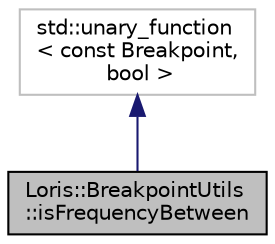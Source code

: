 digraph "Loris::BreakpointUtils::isFrequencyBetween"
{
 // LATEX_PDF_SIZE
  edge [fontname="Helvetica",fontsize="10",labelfontname="Helvetica",labelfontsize="10"];
  node [fontname="Helvetica",fontsize="10",shape=record];
  Node1 [label="Loris::BreakpointUtils\l::isFrequencyBetween",height=0.2,width=0.4,color="black", fillcolor="grey75", style="filled", fontcolor="black",tooltip=" "];
  Node2 -> Node1 [dir="back",color="midnightblue",fontsize="10",style="solid",fontname="Helvetica"];
  Node2 [label="std::unary_function\l\< const Breakpoint,\l bool \>",height=0.2,width=0.4,color="grey75", fillcolor="white", style="filled",tooltip=" "];
}
